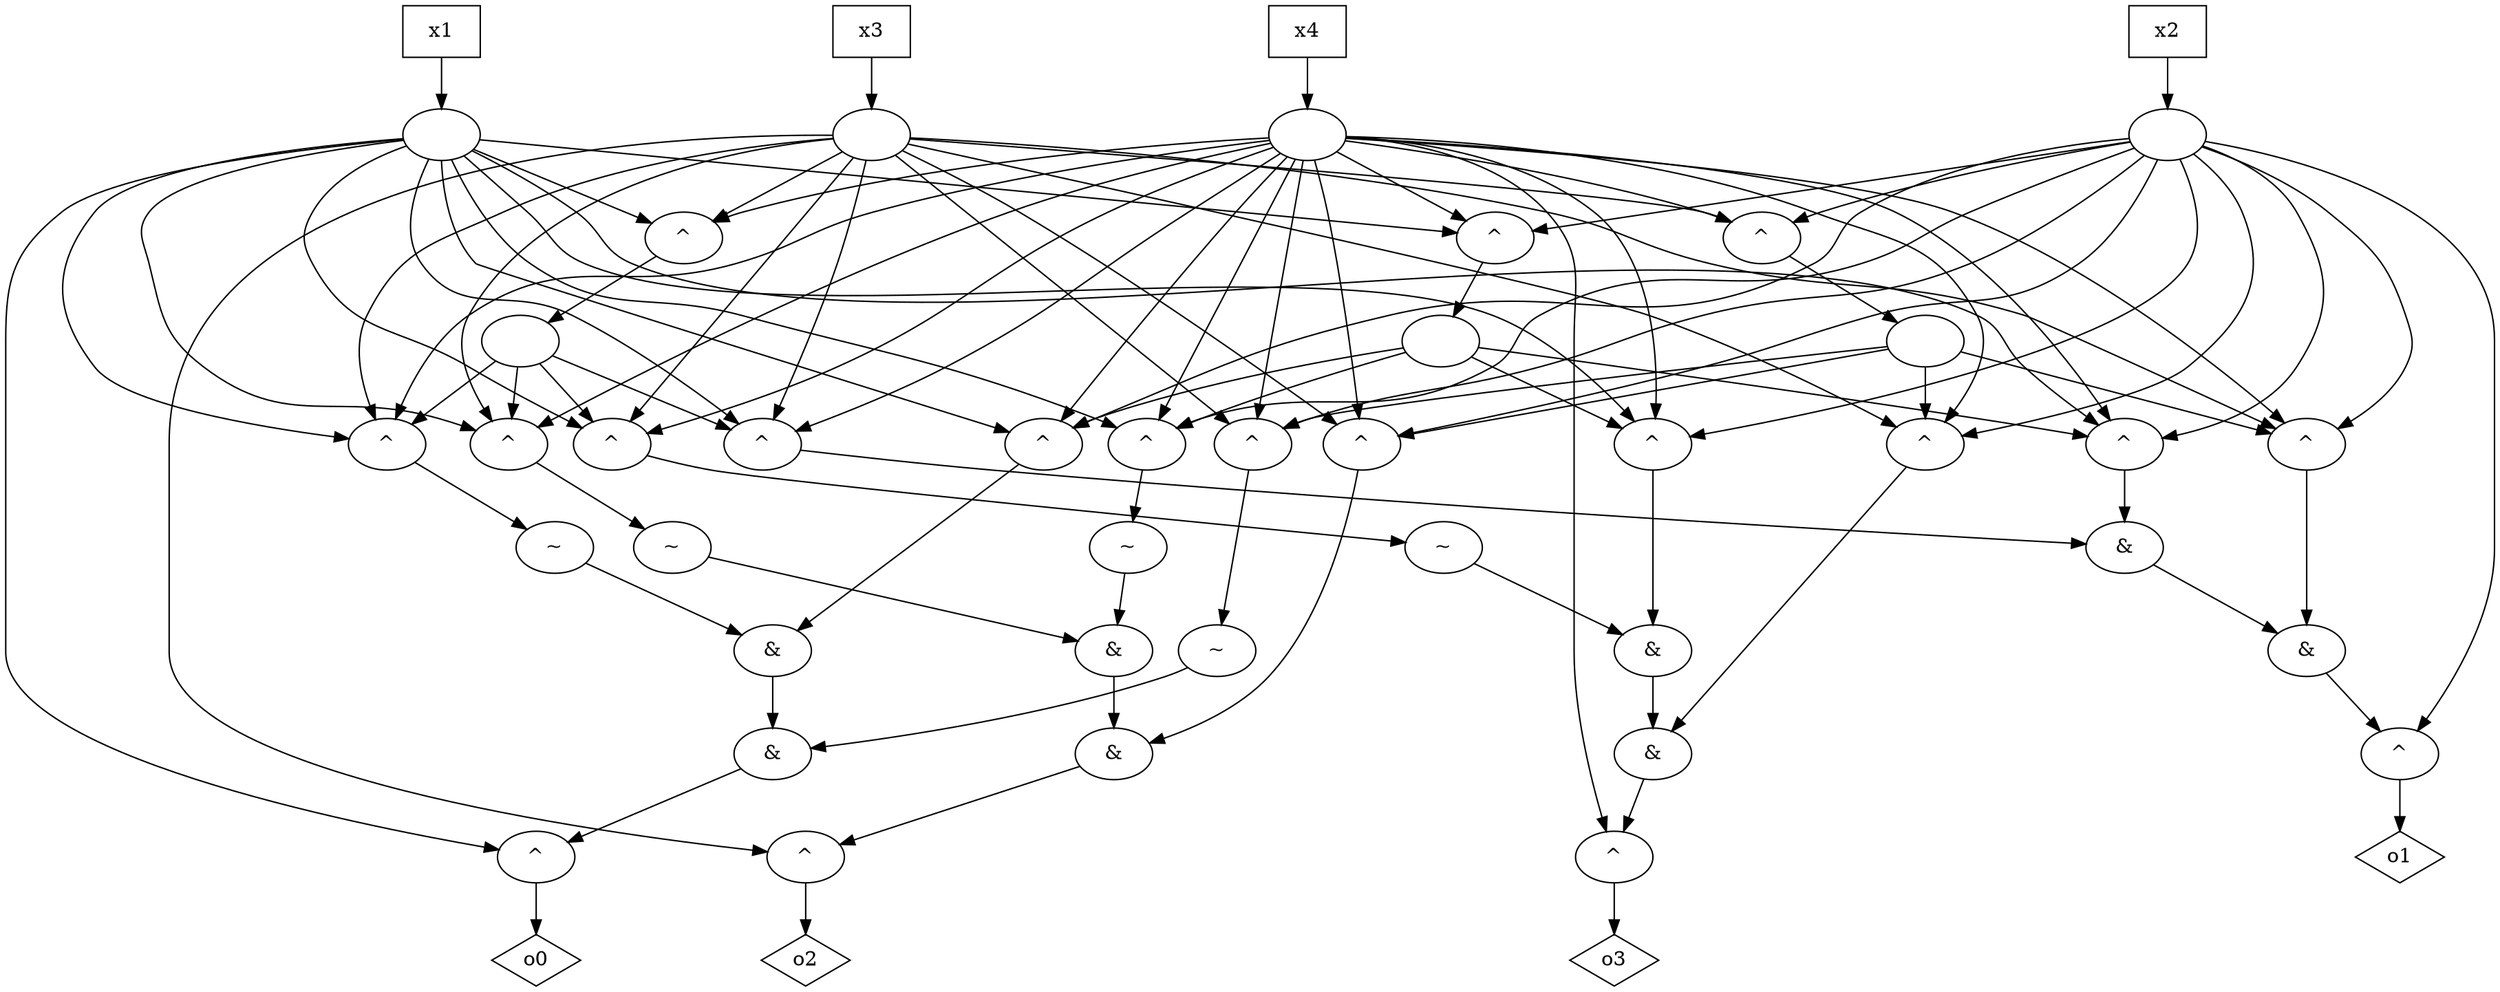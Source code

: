 digraph G {
n0 [label="o0",shape="diamond"];
n1 [label="^"];
n2 [label="&"];
n3 [label="&"];
n4 [label="^"];
n7 [label=""];
n11 [label="^"];
n14 [label=""];
n18 [label="~"];
n19 [label="^"];
n22 [label=""];
n27 [label="o1",shape="diamond"];
n28 [label="^"];
n29 [label="&"];
n30 [label="&"];
n31 [label="^"];
n39 [label="^"];
n46 [label="^"];
n54 [label="o2",shape="diamond"];
n55 [label="^"];
n56 [label="&"];
n57 [label="&"];
n58 [label="~"];
n59 [label="^"];
n66 [label="^"];
n73 [label="^"];
n81 [label="o3",shape="diamond"];
n82 [label="^"];
n83 [label="&"];
n84 [label="&"];
n85 [label="^"];
n92 [label="^"];
n99 [label="^"];
n109 [label="^"];
n111 [label=""];
n112 [label=""];
n113 [label=""];
n115 [label="^"];
n118 [label=""];
n124 [label="^"];
n117 [label="x1",shape="box"];
n126 [label="x2",shape="box"];
n119 [label="x4",shape="box"];
n122 [label="x3",shape="box"];
n13 [label="~"];
n5 [label="~"];
n6 [label="~"];
n1 -> n0
n2 -> n1
n3 -> n2
n4 -> n3
n7 -> n85
n7 -> n4
n7 -> n31
n7 -> n59
n11 -> n13
n14 -> n11
n14 -> n92
n14 -> n39
n14 -> n66
n18 -> n2
n19 -> n18
n22 -> n19
n22 -> n46
n22 -> n73
n22 -> n99
n28 -> n27
n29 -> n28
n30 -> n29
n31 -> n30
n39 -> n30
n46 -> n29
n55 -> n54
n56 -> n55
n57 -> n56
n58 -> n57
n59 -> n58
n66 -> n5
n73 -> n56
n82 -> n81
n83 -> n82
n84 -> n83
n85 -> n84
n92 -> n6
n99 -> n83
n109 -> n7
n111 -> n39
n111 -> n66
n111 -> n85
n111 -> n115
n111 -> n1
n111 -> n4
n111 -> n11
n111 -> n31
n111 -> n59
n111 -> n92
n111 -> n109
n112 -> n124
n112 -> n4
n112 -> n31
n112 -> n59
n112 -> n109
n112 -> n19
n112 -> n28
n112 -> n46
n112 -> n73
n112 -> n85
n112 -> n99
n113 -> n66
n113 -> n73
n113 -> n39
n113 -> n46
n113 -> n11
n113 -> n19
n113 -> n85
n113 -> n4
n113 -> n31
n113 -> n59
n113 -> n92
n113 -> n99
n113 -> n109
n113 -> n82
n113 -> n115
n113 -> n124
n115 -> n14
n118 -> n115
n118 -> n124
n118 -> n66
n118 -> n92
n118 -> n99
n118 -> n11
n118 -> n39
n118 -> n73
n118 -> n19
n118 -> n46
n118 -> n55
n124 -> n22
n117 -> n111
n126 -> n112
n119 -> n113
n122 -> n118
n13 -> n3
n5 -> n57
n6 -> n84
}